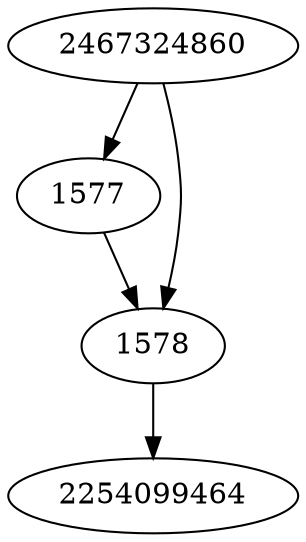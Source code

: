 strict digraph  {
2254099464;
1577;
1578;
2467324860;
1577 -> 1578;
1578 -> 2254099464;
2467324860 -> 1577;
2467324860 -> 1578;
}
